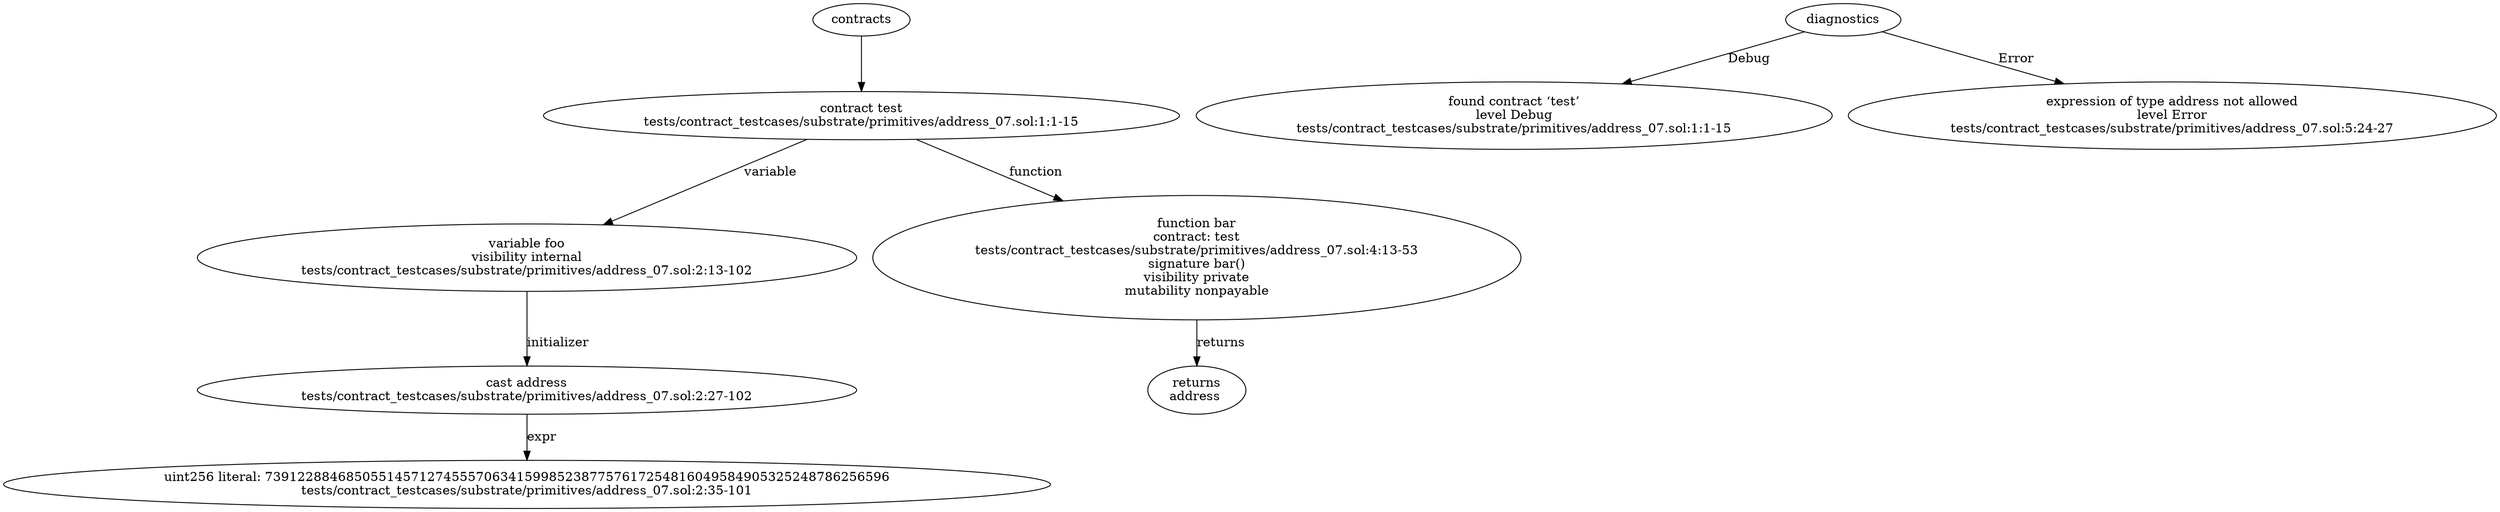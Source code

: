 strict digraph "tests/contract_testcases/substrate/primitives/address_07.sol" {
	contract [label="contract test\ntests/contract_testcases/substrate/primitives/address_07.sol:1:1-15"]
	var [label="variable foo\nvisibility internal\ntests/contract_testcases/substrate/primitives/address_07.sol:2:13-102"]
	cast [label="cast address\ntests/contract_testcases/substrate/primitives/address_07.sol:2:27-102"]
	number_literal [label="uint256 literal: 73912288468505514571274555706341599852387757617254816049584905325248786256596\ntests/contract_testcases/substrate/primitives/address_07.sol:2:35-101"]
	bar [label="function bar\ncontract: test\ntests/contract_testcases/substrate/primitives/address_07.sol:4:13-53\nsignature bar()\nvisibility private\nmutability nonpayable"]
	returns [label="returns\naddress "]
	diagnostic [label="found contract ‘test’\nlevel Debug\ntests/contract_testcases/substrate/primitives/address_07.sol:1:1-15"]
	diagnostic_9 [label="expression of type address not allowed\nlevel Error\ntests/contract_testcases/substrate/primitives/address_07.sol:5:24-27"]
	contracts -> contract
	contract -> var [label="variable"]
	var -> cast [label="initializer"]
	cast -> number_literal [label="expr"]
	contract -> bar [label="function"]
	bar -> returns [label="returns"]
	diagnostics -> diagnostic [label="Debug"]
	diagnostics -> diagnostic_9 [label="Error"]
}
